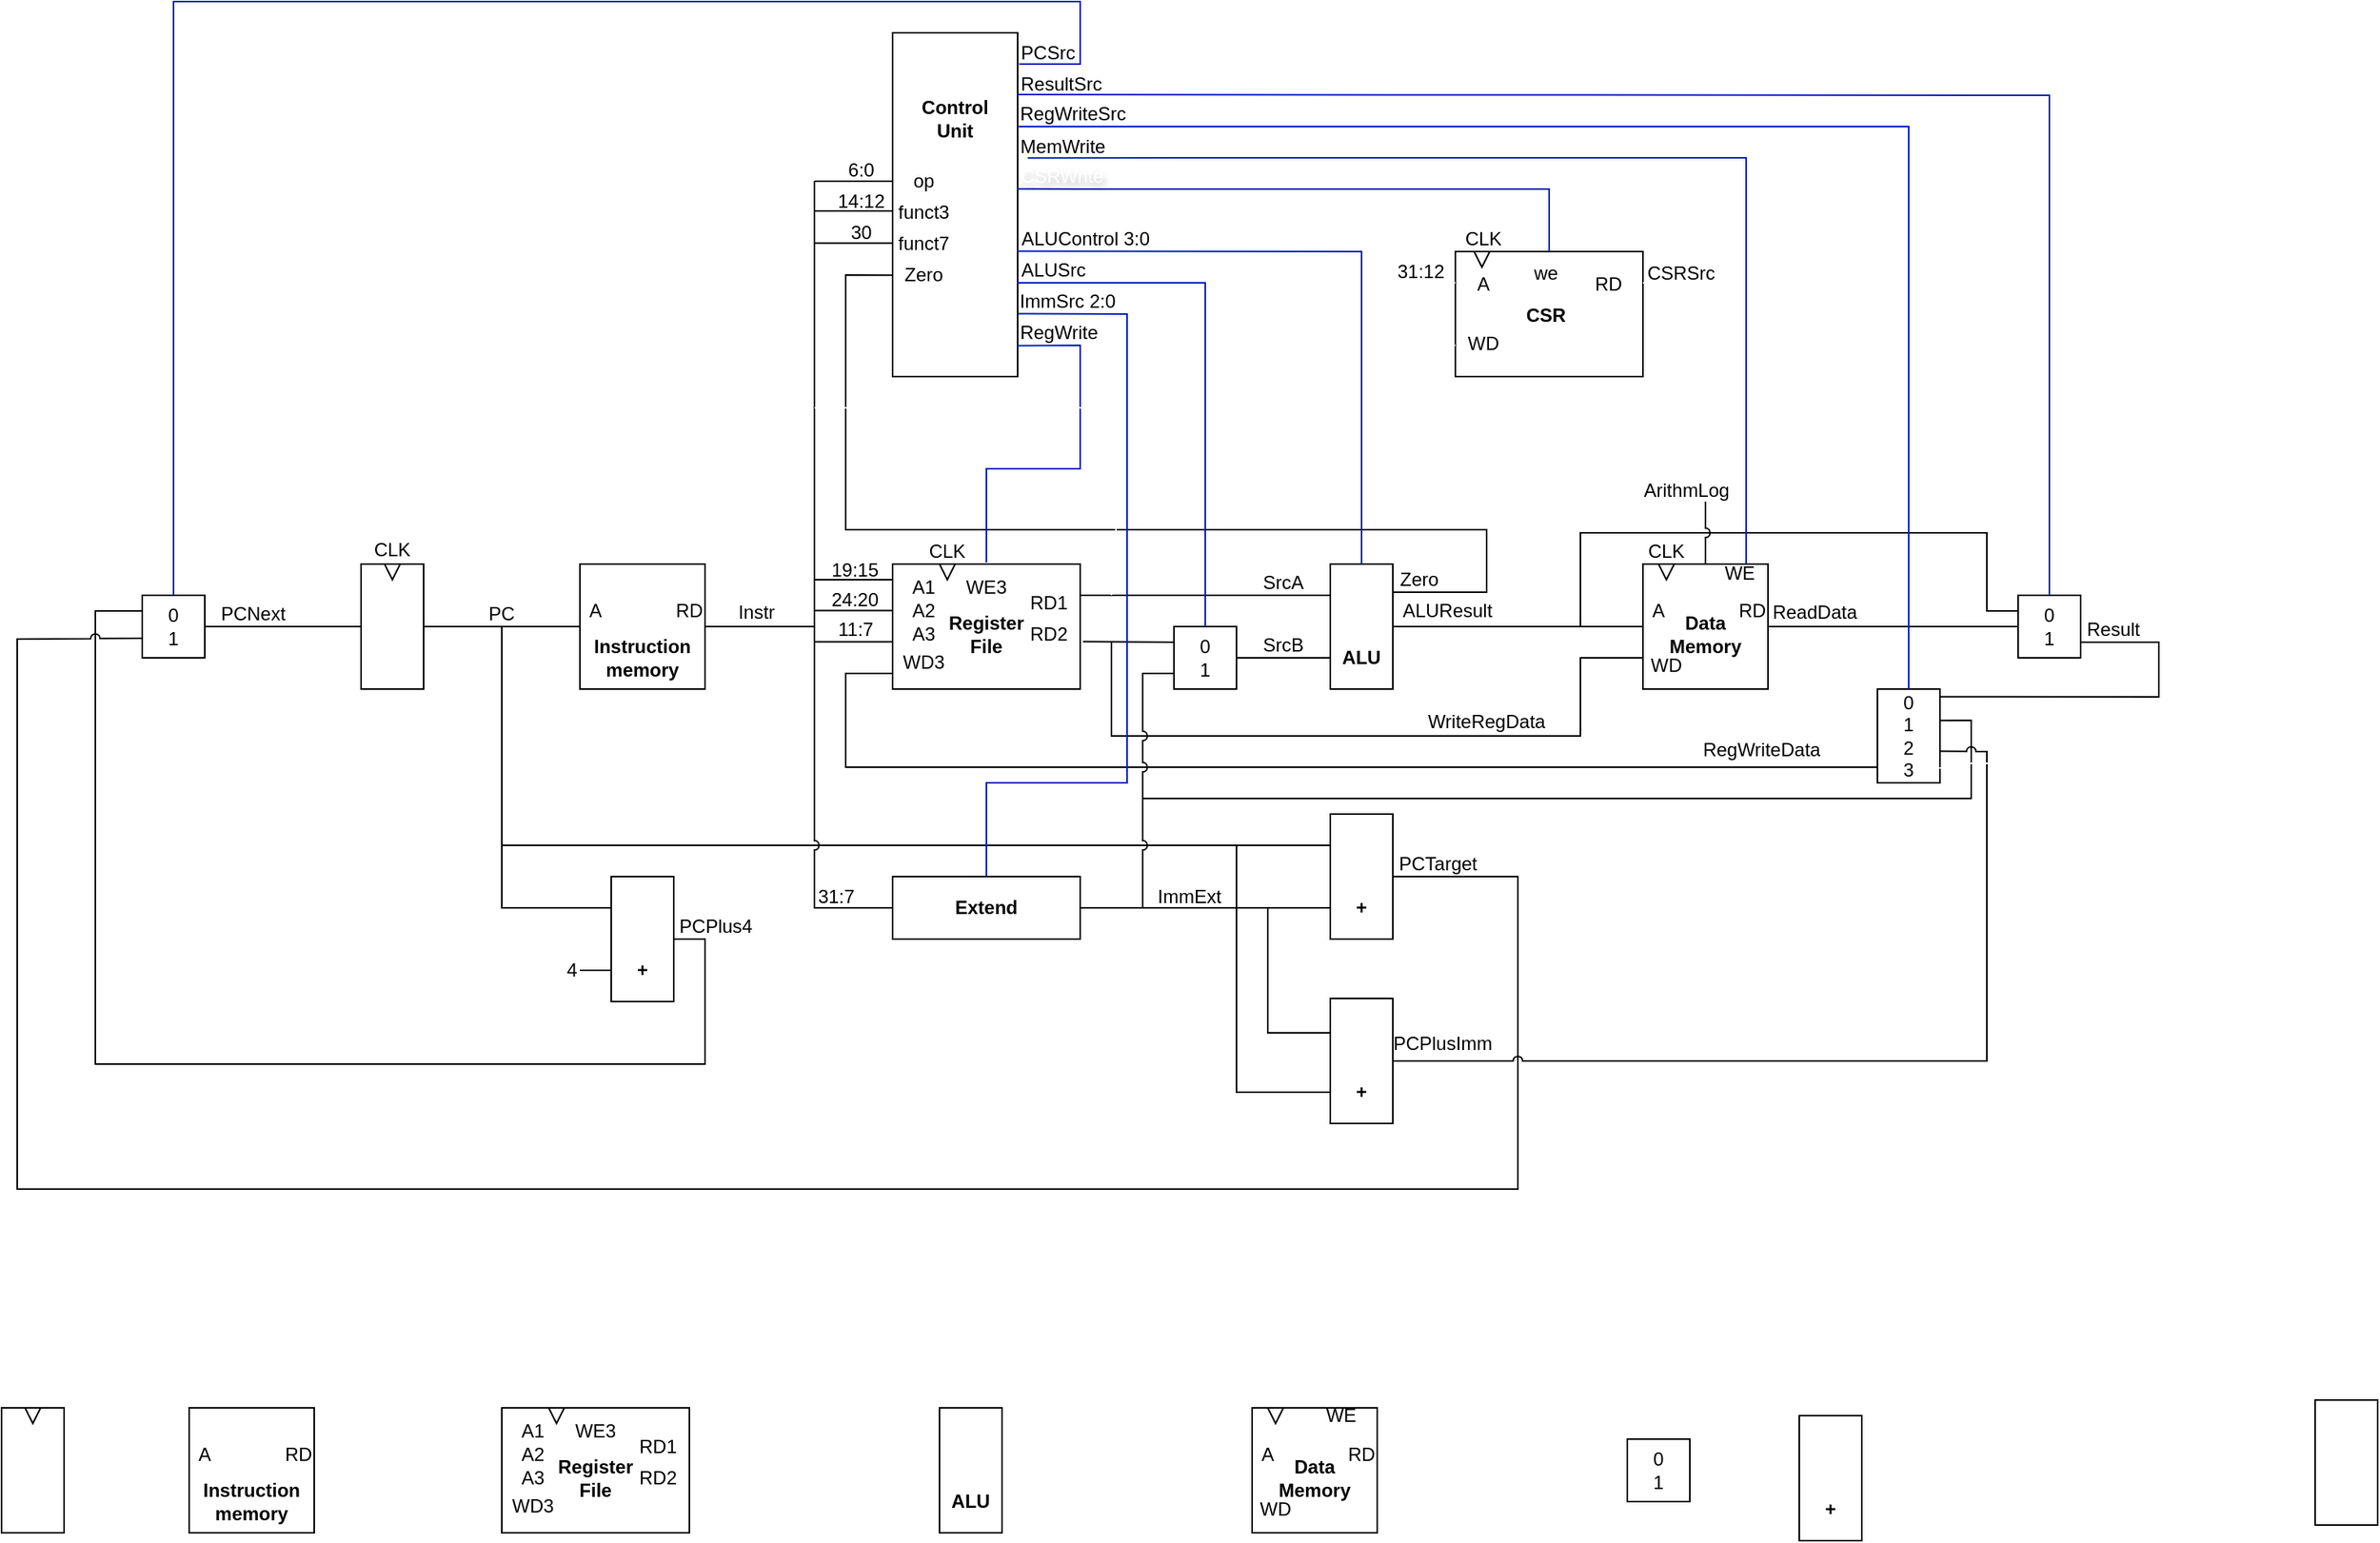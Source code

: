 <mxfile version="24.7.8">
  <diagram name="Seite-1" id="B3wQDSn_Ggxe3-jawK9m">
    <mxGraphModel dx="2018" dy="918" grid="1" gridSize="5" guides="1" tooltips="1" connect="1" arrows="1" fold="1" page="1" pageScale="1" pageWidth="827" pageHeight="1169" math="0" shadow="0">
      <root>
        <mxCell id="0" />
        <mxCell id="1" parent="0" />
        <mxCell id="v6nRL9ZyeJhq903niSc_-1" value="" style="rounded=0;whiteSpace=wrap;html=1;" parent="1" vertex="1">
          <mxGeometry x="70" y="1380" width="80" height="80" as="geometry" />
        </mxCell>
        <mxCell id="v6nRL9ZyeJhq903niSc_-2" value="&lt;b&gt;Instruction&lt;/b&gt;&lt;div&gt;&lt;b&gt;memory&lt;/b&gt;&lt;/div&gt;" style="text;html=1;align=center;verticalAlign=middle;whiteSpace=wrap;rounded=0;" parent="1" vertex="1">
          <mxGeometry x="80" y="1425" width="60" height="30" as="geometry" />
        </mxCell>
        <mxCell id="v6nRL9ZyeJhq903niSc_-3" value="A" style="text;html=1;align=center;verticalAlign=middle;whiteSpace=wrap;rounded=0;" parent="1" vertex="1">
          <mxGeometry x="50" y="1395" width="60" height="30" as="geometry" />
        </mxCell>
        <mxCell id="v6nRL9ZyeJhq903niSc_-4" value="RD" style="text;html=1;align=center;verticalAlign=middle;whiteSpace=wrap;rounded=0;" parent="1" vertex="1">
          <mxGeometry x="110" y="1395" width="60" height="30" as="geometry" />
        </mxCell>
        <mxCell id="v6nRL9ZyeJhq903niSc_-5" value="" style="rounded=0;whiteSpace=wrap;html=1;" parent="1" vertex="1">
          <mxGeometry x="270" y="1380" width="120" height="80" as="geometry" />
        </mxCell>
        <mxCell id="v6nRL9ZyeJhq903niSc_-6" value="&lt;b&gt;Register File&lt;/b&gt;" style="text;html=1;align=center;verticalAlign=middle;whiteSpace=wrap;rounded=0;" parent="1" vertex="1">
          <mxGeometry x="300" y="1410" width="60" height="30" as="geometry" />
        </mxCell>
        <mxCell id="v6nRL9ZyeJhq903niSc_-7" value="A1" style="text;html=1;align=center;verticalAlign=middle;whiteSpace=wrap;rounded=0;" parent="1" vertex="1">
          <mxGeometry x="260" y="1380" width="60" height="30" as="geometry" />
        </mxCell>
        <mxCell id="v6nRL9ZyeJhq903niSc_-8" value="A2" style="text;html=1;align=center;verticalAlign=middle;whiteSpace=wrap;rounded=0;" parent="1" vertex="1">
          <mxGeometry x="260" y="1395" width="60" height="30" as="geometry" />
        </mxCell>
        <mxCell id="v6nRL9ZyeJhq903niSc_-9" value="A3" style="text;html=1;align=center;verticalAlign=middle;whiteSpace=wrap;rounded=0;" parent="1" vertex="1">
          <mxGeometry x="260" y="1410" width="60" height="30" as="geometry" />
        </mxCell>
        <mxCell id="v6nRL9ZyeJhq903niSc_-10" value="WD3" style="text;html=1;align=center;verticalAlign=middle;whiteSpace=wrap;rounded=0;" parent="1" vertex="1">
          <mxGeometry x="260" y="1430" width="60" height="25" as="geometry" />
        </mxCell>
        <mxCell id="v6nRL9ZyeJhq903niSc_-11" value="RD1" style="text;html=1;align=center;verticalAlign=middle;whiteSpace=wrap;rounded=0;" parent="1" vertex="1">
          <mxGeometry x="340" y="1390" width="60" height="30" as="geometry" />
        </mxCell>
        <mxCell id="v6nRL9ZyeJhq903niSc_-12" value="RD2" style="text;html=1;align=center;verticalAlign=middle;whiteSpace=wrap;rounded=0;" parent="1" vertex="1">
          <mxGeometry x="340" y="1410" width="60" height="30" as="geometry" />
        </mxCell>
        <mxCell id="v6nRL9ZyeJhq903niSc_-13" value="WE3" style="text;html=1;align=center;verticalAlign=middle;whiteSpace=wrap;rounded=0;" parent="1" vertex="1">
          <mxGeometry x="300" y="1380" width="60" height="30" as="geometry" />
        </mxCell>
        <mxCell id="v6nRL9ZyeJhq903niSc_-14" value="" style="triangle;whiteSpace=wrap;html=1;rotation=90;" parent="1" vertex="1">
          <mxGeometry x="300" y="1380" width="10" height="10" as="geometry" />
        </mxCell>
        <mxCell id="v6nRL9ZyeJhq903niSc_-18" value="" style="rounded=0;whiteSpace=wrap;html=1;" parent="1" vertex="1">
          <mxGeometry x="550" y="1380" width="40" height="80" as="geometry" />
        </mxCell>
        <mxCell id="v6nRL9ZyeJhq903niSc_-19" value="&lt;b&gt;ALU&lt;/b&gt;" style="text;html=1;align=center;verticalAlign=middle;whiteSpace=wrap;rounded=0;" parent="1" vertex="1">
          <mxGeometry x="540" y="1425" width="60" height="30" as="geometry" />
        </mxCell>
        <mxCell id="v6nRL9ZyeJhq903niSc_-21" value="" style="rounded=0;whiteSpace=wrap;html=1;" parent="1" vertex="1">
          <mxGeometry x="750" y="1380" width="80" height="80" as="geometry" />
        </mxCell>
        <mxCell id="v6nRL9ZyeJhq903niSc_-22" value="&lt;b&gt;Data&lt;/b&gt;&lt;div&gt;&lt;b&gt;Memory&lt;/b&gt;&lt;/div&gt;" style="text;html=1;align=center;verticalAlign=middle;whiteSpace=wrap;rounded=0;" parent="1" vertex="1">
          <mxGeometry x="760" y="1410" width="60" height="30" as="geometry" />
        </mxCell>
        <mxCell id="v6nRL9ZyeJhq903niSc_-23" value="A" style="text;html=1;align=center;verticalAlign=middle;whiteSpace=wrap;rounded=0;" parent="1" vertex="1">
          <mxGeometry x="730" y="1395" width="60" height="30" as="geometry" />
        </mxCell>
        <mxCell id="v6nRL9ZyeJhq903niSc_-24" value="RD" style="text;html=1;align=center;verticalAlign=middle;whiteSpace=wrap;rounded=0;" parent="1" vertex="1">
          <mxGeometry x="790" y="1395" width="60" height="30" as="geometry" />
        </mxCell>
        <mxCell id="v6nRL9ZyeJhq903niSc_-25" value="WE" style="text;html=1;align=center;verticalAlign=middle;whiteSpace=wrap;rounded=0;" parent="1" vertex="1">
          <mxGeometry x="777" y="1370" width="60" height="30" as="geometry" />
        </mxCell>
        <mxCell id="v6nRL9ZyeJhq903niSc_-27" value="" style="triangle;whiteSpace=wrap;html=1;rotation=90;" parent="1" vertex="1">
          <mxGeometry x="760" y="1380" width="10" height="10" as="geometry" />
        </mxCell>
        <mxCell id="v6nRL9ZyeJhq903niSc_-28" value="WD" style="text;html=1;align=center;verticalAlign=middle;whiteSpace=wrap;rounded=0;" parent="1" vertex="1">
          <mxGeometry x="735" y="1430" width="60" height="30" as="geometry" />
        </mxCell>
        <mxCell id="v6nRL9ZyeJhq903niSc_-29" value="" style="rounded=0;whiteSpace=wrap;html=1;" parent="1" vertex="1">
          <mxGeometry x="990" y="1400" width="40" height="40" as="geometry" />
        </mxCell>
        <mxCell id="v6nRL9ZyeJhq903niSc_-30" value="0&lt;div&gt;1&lt;/div&gt;" style="text;html=1;align=center;verticalAlign=middle;whiteSpace=wrap;rounded=0;" parent="1" vertex="1">
          <mxGeometry x="980" y="1405" width="60" height="30" as="geometry" />
        </mxCell>
        <mxCell id="v6nRL9ZyeJhq903niSc_-47" value="" style="rounded=0;whiteSpace=wrap;html=1;" parent="1" vertex="1">
          <mxGeometry x="1430" y="1375" width="40" height="80" as="geometry" />
        </mxCell>
        <mxCell id="v6nRL9ZyeJhq903niSc_-49" value="" style="rounded=0;whiteSpace=wrap;html=1;" parent="1" vertex="1">
          <mxGeometry x="320" y="840" width="80" height="80" as="geometry" />
        </mxCell>
        <mxCell id="v6nRL9ZyeJhq903niSc_-50" value="&lt;b&gt;Instruction&lt;/b&gt;&lt;div&gt;&lt;b&gt;memory&lt;/b&gt;&lt;/div&gt;" style="text;html=1;align=center;verticalAlign=middle;whiteSpace=wrap;rounded=0;" parent="1" vertex="1">
          <mxGeometry x="330" y="885" width="60" height="30" as="geometry" />
        </mxCell>
        <mxCell id="v6nRL9ZyeJhq903niSc_-51" value="A" style="text;html=1;align=center;verticalAlign=middle;whiteSpace=wrap;rounded=0;" parent="1" vertex="1">
          <mxGeometry x="300" y="855" width="60" height="30" as="geometry" />
        </mxCell>
        <mxCell id="v6nRL9ZyeJhq903niSc_-52" value="RD" style="text;html=1;align=center;verticalAlign=middle;whiteSpace=wrap;rounded=0;" parent="1" vertex="1">
          <mxGeometry x="360" y="855" width="60" height="30" as="geometry" />
        </mxCell>
        <mxCell id="v6nRL9ZyeJhq903niSc_-53" value="" style="rounded=0;whiteSpace=wrap;html=1;" parent="1" vertex="1">
          <mxGeometry x="520" y="840" width="120" height="80" as="geometry" />
        </mxCell>
        <mxCell id="v6nRL9ZyeJhq903niSc_-54" value="&lt;b&gt;Register File&lt;/b&gt;" style="text;html=1;align=center;verticalAlign=middle;whiteSpace=wrap;rounded=0;" parent="1" vertex="1">
          <mxGeometry x="550" y="870" width="60" height="30" as="geometry" />
        </mxCell>
        <mxCell id="v6nRL9ZyeJhq903niSc_-55" value="A1" style="text;html=1;align=center;verticalAlign=middle;whiteSpace=wrap;rounded=0;" parent="1" vertex="1">
          <mxGeometry x="510" y="840" width="60" height="30" as="geometry" />
        </mxCell>
        <mxCell id="v6nRL9ZyeJhq903niSc_-56" value="A2" style="text;html=1;align=center;verticalAlign=middle;whiteSpace=wrap;rounded=0;" parent="1" vertex="1">
          <mxGeometry x="510" y="855" width="60" height="30" as="geometry" />
        </mxCell>
        <mxCell id="v6nRL9ZyeJhq903niSc_-57" value="A3" style="text;html=1;align=center;verticalAlign=middle;whiteSpace=wrap;rounded=0;" parent="1" vertex="1">
          <mxGeometry x="510" y="870" width="60" height="30" as="geometry" />
        </mxCell>
        <mxCell id="v6nRL9ZyeJhq903niSc_-58" value="WD3" style="text;html=1;align=center;verticalAlign=middle;whiteSpace=wrap;rounded=0;" parent="1" vertex="1">
          <mxGeometry x="510" y="890" width="60" height="25" as="geometry" />
        </mxCell>
        <mxCell id="v6nRL9ZyeJhq903niSc_-59" value="RD1" style="text;html=1;align=center;verticalAlign=middle;whiteSpace=wrap;rounded=0;" parent="1" vertex="1">
          <mxGeometry x="590" y="850" width="60" height="30" as="geometry" />
        </mxCell>
        <mxCell id="v6nRL9ZyeJhq903niSc_-60" value="RD2" style="text;html=1;align=center;verticalAlign=middle;whiteSpace=wrap;rounded=0;" parent="1" vertex="1">
          <mxGeometry x="590" y="870" width="60" height="30" as="geometry" />
        </mxCell>
        <mxCell id="v6nRL9ZyeJhq903niSc_-61" value="WE3" style="text;html=1;align=center;verticalAlign=middle;whiteSpace=wrap;rounded=0;" parent="1" vertex="1">
          <mxGeometry x="550" y="840" width="60" height="30" as="geometry" />
        </mxCell>
        <mxCell id="v6nRL9ZyeJhq903niSc_-62" value="" style="triangle;whiteSpace=wrap;html=1;rotation=90;" parent="1" vertex="1">
          <mxGeometry x="550" y="840" width="10" height="10" as="geometry" />
        </mxCell>
        <mxCell id="v6nRL9ZyeJhq903niSc_-63" value="" style="rounded=0;whiteSpace=wrap;html=1;" parent="1" vertex="1">
          <mxGeometry x="800" y="840" width="40" height="80" as="geometry" />
        </mxCell>
        <mxCell id="v6nRL9ZyeJhq903niSc_-64" value="&lt;b&gt;ALU&lt;/b&gt;" style="text;html=1;align=center;verticalAlign=middle;whiteSpace=wrap;rounded=0;" parent="1" vertex="1">
          <mxGeometry x="790" y="885" width="60" height="30" as="geometry" />
        </mxCell>
        <mxCell id="v6nRL9ZyeJhq903niSc_-65" value="" style="rounded=0;whiteSpace=wrap;html=1;" parent="1" vertex="1">
          <mxGeometry x="1000" y="840" width="80" height="80" as="geometry" />
        </mxCell>
        <mxCell id="v6nRL9ZyeJhq903niSc_-66" value="&lt;b&gt;Data&lt;/b&gt;&lt;div&gt;&lt;b&gt;Memory&lt;/b&gt;&lt;/div&gt;" style="text;html=1;align=center;verticalAlign=middle;whiteSpace=wrap;rounded=0;" parent="1" vertex="1">
          <mxGeometry x="1010" y="870" width="60" height="30" as="geometry" />
        </mxCell>
        <mxCell id="v6nRL9ZyeJhq903niSc_-67" value="A" style="text;html=1;align=center;verticalAlign=middle;whiteSpace=wrap;rounded=0;" parent="1" vertex="1">
          <mxGeometry x="980" y="855" width="60" height="30" as="geometry" />
        </mxCell>
        <mxCell id="v6nRL9ZyeJhq903niSc_-68" value="RD" style="text;html=1;align=center;verticalAlign=middle;whiteSpace=wrap;rounded=0;" parent="1" vertex="1">
          <mxGeometry x="1040" y="855" width="60" height="30" as="geometry" />
        </mxCell>
        <mxCell id="v6nRL9ZyeJhq903niSc_-69" value="WE" style="text;html=1;align=center;verticalAlign=middle;whiteSpace=wrap;rounded=0;" parent="1" vertex="1">
          <mxGeometry x="1051" y="840" width="22" height="12" as="geometry" />
        </mxCell>
        <mxCell id="v6nRL9ZyeJhq903niSc_-70" value="" style="triangle;whiteSpace=wrap;html=1;rotation=90;" parent="1" vertex="1">
          <mxGeometry x="1010" y="840" width="10" height="10" as="geometry" />
        </mxCell>
        <mxCell id="v6nRL9ZyeJhq903niSc_-71" value="WD" style="text;html=1;align=center;verticalAlign=middle;whiteSpace=wrap;rounded=0;" parent="1" vertex="1">
          <mxGeometry x="985" y="890" width="60" height="30" as="geometry" />
        </mxCell>
        <mxCell id="v6nRL9ZyeJhq903niSc_-72" value="" style="rounded=0;whiteSpace=wrap;html=1;" parent="1" vertex="1">
          <mxGeometry x="1240" y="860" width="40" height="40" as="geometry" />
        </mxCell>
        <mxCell id="v6nRL9ZyeJhq903niSc_-73" value="0&lt;div&gt;1&lt;/div&gt;" style="text;html=1;align=center;verticalAlign=middle;whiteSpace=wrap;rounded=0;" parent="1" vertex="1">
          <mxGeometry x="1230" y="865" width="60" height="30" as="geometry" />
        </mxCell>
        <mxCell id="v6nRL9ZyeJhq903niSc_-74" value="" style="rounded=0;whiteSpace=wrap;html=1;" parent="1" vertex="1">
          <mxGeometry x="800" y="1000" width="40" height="80" as="geometry" />
        </mxCell>
        <mxCell id="v6nRL9ZyeJhq903niSc_-75" value="&lt;b&gt;+&lt;/b&gt;" style="text;html=1;align=center;verticalAlign=middle;whiteSpace=wrap;rounded=0;" parent="1" vertex="1">
          <mxGeometry x="790" y="1045" width="60" height="30" as="geometry" />
        </mxCell>
        <mxCell id="v6nRL9ZyeJhq903niSc_-76" value="" style="rounded=0;whiteSpace=wrap;html=1;" parent="1" vertex="1">
          <mxGeometry x="520" y="1040" width="120" height="40" as="geometry" />
        </mxCell>
        <mxCell id="v6nRL9ZyeJhq903niSc_-77" value="&lt;b&gt;Extend&lt;/b&gt;" style="text;html=1;align=center;verticalAlign=middle;whiteSpace=wrap;rounded=0;" parent="1" vertex="1">
          <mxGeometry x="550" y="1045" width="60" height="30" as="geometry" />
        </mxCell>
        <mxCell id="v6nRL9ZyeJhq903niSc_-78" value="" style="rounded=0;whiteSpace=wrap;html=1;" parent="1" vertex="1">
          <mxGeometry x="340" y="1040" width="40" height="80" as="geometry" />
        </mxCell>
        <mxCell id="v6nRL9ZyeJhq903niSc_-79" value="&lt;b&gt;+&lt;/b&gt;" style="text;html=1;align=center;verticalAlign=middle;whiteSpace=wrap;rounded=0;" parent="1" vertex="1">
          <mxGeometry x="330" y="1085" width="60" height="30" as="geometry" />
        </mxCell>
        <mxCell id="v6nRL9ZyeJhq903niSc_-80" value="" style="rounded=0;whiteSpace=wrap;html=1;" parent="1" vertex="1">
          <mxGeometry x="1100" y="1385" width="40" height="80" as="geometry" />
        </mxCell>
        <mxCell id="v6nRL9ZyeJhq903niSc_-81" value="&lt;b&gt;+&lt;/b&gt;" style="text;html=1;align=center;verticalAlign=middle;whiteSpace=wrap;rounded=0;" parent="1" vertex="1">
          <mxGeometry x="1090" y="1430" width="60" height="30" as="geometry" />
        </mxCell>
        <mxCell id="v6nRL9ZyeJhq903niSc_-82" value="" style="rounded=0;whiteSpace=wrap;html=1;" parent="1" vertex="1">
          <mxGeometry x="40" y="860" width="40" height="40" as="geometry" />
        </mxCell>
        <mxCell id="v6nRL9ZyeJhq903niSc_-83" value="0&lt;div&gt;1&lt;/div&gt;" style="text;html=1;align=center;verticalAlign=middle;whiteSpace=wrap;rounded=0;" parent="1" vertex="1">
          <mxGeometry x="40" y="865" width="40" height="30" as="geometry" />
        </mxCell>
        <mxCell id="v6nRL9ZyeJhq903niSc_-84" value="" style="rounded=0;whiteSpace=wrap;html=1;" parent="1" vertex="1">
          <mxGeometry x="-50" y="1380" width="40" height="80" as="geometry" />
        </mxCell>
        <mxCell id="v6nRL9ZyeJhq903niSc_-86" value="" style="triangle;whiteSpace=wrap;html=1;rotation=90;" parent="1" vertex="1">
          <mxGeometry x="-35" y="1380" width="10" height="10" as="geometry" />
        </mxCell>
        <mxCell id="v6nRL9ZyeJhq903niSc_-94" value="" style="rounded=0;whiteSpace=wrap;html=1;" parent="1" vertex="1">
          <mxGeometry x="180" y="840" width="40" height="80" as="geometry" />
        </mxCell>
        <mxCell id="v6nRL9ZyeJhq903niSc_-95" value="" style="triangle;whiteSpace=wrap;html=1;rotation=90;" parent="1" vertex="1">
          <mxGeometry x="195" y="840" width="10" height="10" as="geometry" />
        </mxCell>
        <mxCell id="v6nRL9ZyeJhq903niSc_-97" value="" style="rounded=0;whiteSpace=wrap;html=1;" parent="1" vertex="1">
          <mxGeometry x="700" y="880" width="40" height="40" as="geometry" />
        </mxCell>
        <mxCell id="v6nRL9ZyeJhq903niSc_-98" value="0&lt;div&gt;1&lt;/div&gt;" style="text;html=1;align=center;verticalAlign=middle;whiteSpace=wrap;rounded=0;" parent="1" vertex="1">
          <mxGeometry x="690" y="885" width="60" height="30" as="geometry" />
        </mxCell>
        <mxCell id="v6nRL9ZyeJhq903niSc_-100" value="" style="endArrow=none;html=1;rounded=0;entryX=0;entryY=0.5;entryDx=0;entryDy=0;exitX=1;exitY=0.5;exitDx=0;exitDy=0;" parent="1" source="v6nRL9ZyeJhq903niSc_-83" target="v6nRL9ZyeJhq903niSc_-94" edge="1">
          <mxGeometry width="50" height="50" relative="1" as="geometry">
            <mxPoint x="80" y="880" as="sourcePoint" />
            <mxPoint x="180" y="879" as="targetPoint" />
          </mxGeometry>
        </mxCell>
        <mxCell id="v6nRL9ZyeJhq903niSc_-101" value="" style="endArrow=none;html=1;rounded=0;exitX=1;exitY=0.5;exitDx=0;exitDy=0;entryX=0;entryY=0.5;entryDx=0;entryDy=0;" parent="1" source="v6nRL9ZyeJhq903niSc_-94" target="v6nRL9ZyeJhq903niSc_-49" edge="1">
          <mxGeometry width="50" height="50" relative="1" as="geometry">
            <mxPoint x="160" y="960" as="sourcePoint" />
            <mxPoint x="210" y="910" as="targetPoint" />
          </mxGeometry>
        </mxCell>
        <mxCell id="v6nRL9ZyeJhq903niSc_-102" value="" style="endArrow=none;html=1;rounded=0;exitX=0;exitY=0.25;exitDx=0;exitDy=0;" parent="1" source="v6nRL9ZyeJhq903niSc_-78" edge="1">
          <mxGeometry width="50" height="50" relative="1" as="geometry">
            <mxPoint x="270" y="1040" as="sourcePoint" />
            <mxPoint x="270" y="880" as="targetPoint" />
            <Array as="points">
              <mxPoint x="270" y="1060" />
            </Array>
          </mxGeometry>
        </mxCell>
        <mxCell id="v6nRL9ZyeJhq903niSc_-103" value="" style="endArrow=none;html=1;rounded=0;exitX=0;exitY=0.75;exitDx=0;exitDy=0;" parent="1" source="v6nRL9ZyeJhq903niSc_-78" edge="1">
          <mxGeometry width="50" height="50" relative="1" as="geometry">
            <mxPoint x="170" y="980" as="sourcePoint" />
            <mxPoint x="320" y="1100" as="targetPoint" />
          </mxGeometry>
        </mxCell>
        <mxCell id="v6nRL9ZyeJhq903niSc_-104" value="" style="endArrow=none;html=1;rounded=0;exitX=1;exitY=0.5;exitDx=0;exitDy=0;entryX=0;entryY=0.25;entryDx=0;entryDy=0;" parent="1" source="v6nRL9ZyeJhq903niSc_-78" target="v6nRL9ZyeJhq903niSc_-82" edge="1">
          <mxGeometry width="50" height="50" relative="1" as="geometry">
            <mxPoint x="170" y="940" as="sourcePoint" />
            <mxPoint x="10" y="880" as="targetPoint" />
            <Array as="points">
              <mxPoint x="400" y="1080" />
              <mxPoint x="400" y="1160" />
              <mxPoint x="10" y="1160" />
              <mxPoint x="10" y="870" />
            </Array>
          </mxGeometry>
        </mxCell>
        <mxCell id="v6nRL9ZyeJhq903niSc_-105" value="PCPlus4" style="text;html=1;align=center;verticalAlign=middle;whiteSpace=wrap;rounded=0;" parent="1" vertex="1">
          <mxGeometry x="377" y="1057" width="60" height="30" as="geometry" />
        </mxCell>
        <mxCell id="v6nRL9ZyeJhq903niSc_-106" value="CLK" style="text;html=1;align=center;verticalAlign=middle;whiteSpace=wrap;rounded=0;" parent="1" vertex="1">
          <mxGeometry x="170" y="816" width="60" height="30" as="geometry" />
        </mxCell>
        <mxCell id="v6nRL9ZyeJhq903niSc_-107" value="PC" style="text;html=1;align=center;verticalAlign=middle;whiteSpace=wrap;rounded=0;" parent="1" vertex="1">
          <mxGeometry x="240" y="857" width="60" height="30" as="geometry" />
        </mxCell>
        <mxCell id="v6nRL9ZyeJhq903niSc_-108" value="" style="endArrow=none;html=1;rounded=0;" parent="1" edge="1">
          <mxGeometry width="50" height="50" relative="1" as="geometry">
            <mxPoint x="400" y="880" as="sourcePoint" />
            <mxPoint x="470" y="880" as="targetPoint" />
          </mxGeometry>
        </mxCell>
        <mxCell id="v6nRL9ZyeJhq903niSc_-109" value="Instr" style="text;html=1;align=center;verticalAlign=middle;whiteSpace=wrap;rounded=0;" parent="1" vertex="1">
          <mxGeometry x="403" y="856" width="60" height="30" as="geometry" />
        </mxCell>
        <mxCell id="v6nRL9ZyeJhq903niSc_-110" value="" style="endArrow=none;html=1;rounded=0;entryX=0;entryY=0.25;entryDx=0;entryDy=0;" parent="1" target="v6nRL9ZyeJhq903niSc_-74" edge="1">
          <mxGeometry width="50" height="50" relative="1" as="geometry">
            <mxPoint x="270" y="1020" as="sourcePoint" />
            <mxPoint x="440" y="1150" as="targetPoint" />
          </mxGeometry>
        </mxCell>
        <mxCell id="v6nRL9ZyeJhq903niSc_-111" value="4" style="text;html=1;align=center;verticalAlign=middle;whiteSpace=wrap;rounded=0;" parent="1" vertex="1">
          <mxGeometry x="285" y="1085" width="60" height="30" as="geometry" />
        </mxCell>
        <mxCell id="v6nRL9ZyeJhq903niSc_-114" value="" style="endArrow=none;html=1;rounded=0;exitX=1;exitY=0.5;exitDx=0;exitDy=0;entryX=0;entryY=0.75;entryDx=0;entryDy=0;jumpStyle=arc;" parent="1" source="v6nRL9ZyeJhq903niSc_-74" target="v6nRL9ZyeJhq903niSc_-83" edge="1">
          <mxGeometry width="50" height="50" relative="1" as="geometry">
            <mxPoint x="910" y="1020" as="sourcePoint" />
            <mxPoint x="-40" y="880" as="targetPoint" />
            <Array as="points">
              <mxPoint x="920" y="1040" />
              <mxPoint x="920" y="1240" />
              <mxPoint x="-40" y="1240" />
              <mxPoint x="-40" y="888" />
            </Array>
          </mxGeometry>
        </mxCell>
        <mxCell id="v6nRL9ZyeJhq903niSc_-115" value="" style="endArrow=none;html=1;rounded=0;entryX=0;entryY=0.75;entryDx=0;entryDy=0;exitX=1;exitY=0.5;exitDx=0;exitDy=0;" parent="1" source="v6nRL9ZyeJhq903niSc_-76" target="v6nRL9ZyeJhq903niSc_-74" edge="1">
          <mxGeometry width="50" height="50" relative="1" as="geometry">
            <mxPoint x="680" y="1190" as="sourcePoint" />
            <mxPoint x="730" y="1140" as="targetPoint" />
          </mxGeometry>
        </mxCell>
        <mxCell id="v6nRL9ZyeJhq903niSc_-116" value="PCNext" style="text;html=1;align=center;verticalAlign=middle;whiteSpace=wrap;rounded=0;" parent="1" vertex="1">
          <mxGeometry x="81" y="857" width="60" height="30" as="geometry" />
        </mxCell>
        <mxCell id="v6nRL9ZyeJhq903niSc_-117" value="PCTarget" style="text;html=1;align=center;verticalAlign=middle;whiteSpace=wrap;rounded=0;" parent="1" vertex="1">
          <mxGeometry x="839" y="1017" width="60" height="30" as="geometry" />
        </mxCell>
        <mxCell id="C3Nfjxdee0-gI_8D5c7Y-2" value="Result" style="text;html=1;align=center;verticalAlign=middle;whiteSpace=wrap;rounded=0;" parent="1" vertex="1">
          <mxGeometry x="1271" y="867" width="60" height="30" as="geometry" />
        </mxCell>
        <mxCell id="C3Nfjxdee0-gI_8D5c7Y-3" value="" style="endArrow=none;html=1;rounded=0;entryX=0;entryY=0.5;entryDx=0;entryDy=0;exitX=1;exitY=0.5;exitDx=0;exitDy=0;" parent="1" source="v6nRL9ZyeJhq903niSc_-65" target="v6nRL9ZyeJhq903niSc_-72" edge="1">
          <mxGeometry width="50" height="50" relative="1" as="geometry">
            <mxPoint x="1080" y="880" as="sourcePoint" />
            <mxPoint x="1180" y="940" as="targetPoint" />
          </mxGeometry>
        </mxCell>
        <mxCell id="C3Nfjxdee0-gI_8D5c7Y-4" value="" style="endArrow=none;html=1;rounded=0;entryX=0;entryY=0.5;entryDx=0;entryDy=0;exitX=1;exitY=0.5;exitDx=0;exitDy=0;" parent="1" source="v6nRL9ZyeJhq903niSc_-63" target="v6nRL9ZyeJhq903niSc_-65" edge="1">
          <mxGeometry width="50" height="50" relative="1" as="geometry">
            <mxPoint x="1080" y="990" as="sourcePoint" />
            <mxPoint x="1130" y="940" as="targetPoint" />
          </mxGeometry>
        </mxCell>
        <mxCell id="C3Nfjxdee0-gI_8D5c7Y-5" value="" style="endArrow=none;html=1;rounded=0;entryX=0;entryY=0.25;entryDx=0;entryDy=0;" parent="1" target="v6nRL9ZyeJhq903niSc_-72" edge="1">
          <mxGeometry width="50" height="50" relative="1" as="geometry">
            <mxPoint x="960" y="880" as="sourcePoint" />
            <mxPoint x="1200" y="860" as="targetPoint" />
            <Array as="points">
              <mxPoint x="960" y="820" />
              <mxPoint x="1220" y="820" />
              <mxPoint x="1220" y="870" />
            </Array>
          </mxGeometry>
        </mxCell>
        <mxCell id="C3Nfjxdee0-gI_8D5c7Y-6" value="ALUResult" style="text;html=1;align=center;verticalAlign=middle;whiteSpace=wrap;rounded=0;" parent="1" vertex="1">
          <mxGeometry x="845" y="855" width="60" height="30" as="geometry" />
        </mxCell>
        <mxCell id="C3Nfjxdee0-gI_8D5c7Y-7" value="ReadData" style="text;html=1;align=center;verticalAlign=middle;whiteSpace=wrap;rounded=0;" parent="1" vertex="1">
          <mxGeometry x="1080" y="856" width="60" height="30" as="geometry" />
        </mxCell>
        <mxCell id="C3Nfjxdee0-gI_8D5c7Y-8" value="" style="endArrow=none;html=1;rounded=0;entryX=0;entryY=0.25;entryDx=0;entryDy=0;exitX=1;exitY=0.25;exitDx=0;exitDy=0;" parent="1" source="v6nRL9ZyeJhq903niSc_-53" target="v6nRL9ZyeJhq903niSc_-63" edge="1">
          <mxGeometry width="50" height="50" relative="1" as="geometry">
            <mxPoint x="980" y="1040" as="sourcePoint" />
            <mxPoint x="1030" y="990" as="targetPoint" />
          </mxGeometry>
        </mxCell>
        <mxCell id="C3Nfjxdee0-gI_8D5c7Y-9" value="SrcA" style="text;html=1;align=center;verticalAlign=middle;whiteSpace=wrap;rounded=0;" parent="1" vertex="1">
          <mxGeometry x="740" y="837" width="60" height="30" as="geometry" />
        </mxCell>
        <mxCell id="C3Nfjxdee0-gI_8D5c7Y-12" value="" style="endArrow=none;html=1;rounded=0;entryX=0;entryY=0.75;entryDx=0;entryDy=0;exitX=1;exitY=0.5;exitDx=0;exitDy=0;" parent="1" source="v6nRL9ZyeJhq903niSc_-97" target="v6nRL9ZyeJhq903niSc_-63" edge="1">
          <mxGeometry width="50" height="50" relative="1" as="geometry">
            <mxPoint x="730" y="950" as="sourcePoint" />
            <mxPoint x="1030" y="990" as="targetPoint" />
          </mxGeometry>
        </mxCell>
        <mxCell id="C3Nfjxdee0-gI_8D5c7Y-13" value="SrcB" style="text;html=1;align=center;verticalAlign=middle;whiteSpace=wrap;rounded=0;" parent="1" vertex="1">
          <mxGeometry x="740" y="877" width="60" height="30" as="geometry" />
        </mxCell>
        <mxCell id="C3Nfjxdee0-gI_8D5c7Y-14" value="" style="endArrow=none;html=1;rounded=0;exitX=1.015;exitY=0.62;exitDx=0;exitDy=0;exitPerimeter=0;entryX=0;entryY=0.25;entryDx=0;entryDy=0;" parent="1" source="v6nRL9ZyeJhq903niSc_-53" target="v6nRL9ZyeJhq903niSc_-97" edge="1">
          <mxGeometry width="50" height="50" relative="1" as="geometry">
            <mxPoint x="820" y="1010" as="sourcePoint" />
            <mxPoint x="680" y="930" as="targetPoint" />
          </mxGeometry>
        </mxCell>
        <mxCell id="C3Nfjxdee0-gI_8D5c7Y-16" value="ImmExt" style="text;html=1;align=center;verticalAlign=middle;whiteSpace=wrap;rounded=0;" parent="1" vertex="1">
          <mxGeometry x="680" y="1038" width="60" height="30" as="geometry" />
        </mxCell>
        <mxCell id="C3Nfjxdee0-gI_8D5c7Y-20" value="" style="endArrow=none;html=1;rounded=0;exitX=0;exitY=0.75;exitDx=0;exitDy=0;" parent="1" source="v6nRL9ZyeJhq903niSc_-65" edge="1">
          <mxGeometry width="50" height="50" relative="1" as="geometry">
            <mxPoint x="960" y="910" as="sourcePoint" />
            <mxPoint x="660" y="890" as="targetPoint" />
            <Array as="points">
              <mxPoint x="960" y="900" />
              <mxPoint x="960" y="950" />
              <mxPoint x="660" y="950" />
            </Array>
          </mxGeometry>
        </mxCell>
        <mxCell id="C3Nfjxdee0-gI_8D5c7Y-21" value="" style="endArrow=none;html=1;rounded=0;entryX=1;entryY=0.25;entryDx=0;entryDy=0;exitX=-0.004;exitY=0.873;exitDx=0;exitDy=0;exitPerimeter=0;" parent="1" edge="1">
          <mxGeometry width="50" height="50" relative="1" as="geometry">
            <mxPoint x="519.68" y="655.14" as="sourcePoint" />
            <mxPoint x="840" y="858" as="targetPoint" />
            <Array as="points">
              <mxPoint x="490" y="655" />
              <mxPoint x="490" y="818" />
              <mxPoint x="900" y="818" />
              <mxPoint x="900" y="858" />
            </Array>
          </mxGeometry>
        </mxCell>
        <mxCell id="C3Nfjxdee0-gI_8D5c7Y-22" value="Zero" style="text;html=1;align=center;verticalAlign=middle;whiteSpace=wrap;rounded=0;" parent="1" vertex="1">
          <mxGeometry x="827" y="835" width="60" height="30" as="geometry" />
        </mxCell>
        <mxCell id="C3Nfjxdee0-gI_8D5c7Y-26" value="" style="endArrow=none;html=1;rounded=0;exitX=0;exitY=0.5;exitDx=0;exitDy=0;jumpStyle=arc;" parent="1" source="v6nRL9ZyeJhq903niSc_-76" edge="1">
          <mxGeometry width="50" height="50" relative="1" as="geometry">
            <mxPoint x="470" y="910" as="sourcePoint" />
            <mxPoint x="470" y="595" as="targetPoint" />
            <Array as="points">
              <mxPoint x="470" y="1060" />
            </Array>
          </mxGeometry>
        </mxCell>
        <mxCell id="C3Nfjxdee0-gI_8D5c7Y-27" value="19:15" style="text;html=1;align=center;verticalAlign=middle;whiteSpace=wrap;rounded=0;" parent="1" vertex="1">
          <mxGeometry x="478" y="840" width="36" height="8" as="geometry" />
        </mxCell>
        <mxCell id="C3Nfjxdee0-gI_8D5c7Y-29" value="24:20" style="text;html=1;align=center;verticalAlign=middle;whiteSpace=wrap;rounded=0;" parent="1" vertex="1">
          <mxGeometry x="483" y="859" width="26" height="8" as="geometry" />
        </mxCell>
        <mxCell id="C3Nfjxdee0-gI_8D5c7Y-30" value="11:7" style="text;html=1;align=center;verticalAlign=middle;whiteSpace=wrap;rounded=0;" parent="1" vertex="1">
          <mxGeometry x="484" y="876" width="25" height="12" as="geometry" />
        </mxCell>
        <mxCell id="C3Nfjxdee0-gI_8D5c7Y-31" value="31:7" style="text;html=1;align=center;verticalAlign=middle;whiteSpace=wrap;rounded=0;" parent="1" vertex="1">
          <mxGeometry x="454" y="1038" width="60" height="30" as="geometry" />
        </mxCell>
        <mxCell id="C3Nfjxdee0-gI_8D5c7Y-32" value="CLK" style="text;html=1;align=center;verticalAlign=middle;whiteSpace=wrap;rounded=0;" parent="1" vertex="1">
          <mxGeometry x="1003" y="825" width="24" height="13" as="geometry" />
        </mxCell>
        <mxCell id="C3Nfjxdee0-gI_8D5c7Y-33" value="CLK" style="text;html=1;align=center;verticalAlign=middle;whiteSpace=wrap;rounded=0;" parent="1" vertex="1">
          <mxGeometry x="525" y="817" width="60" height="30" as="geometry" />
        </mxCell>
        <mxCell id="C3Nfjxdee0-gI_8D5c7Y-34" value="" style="rounded=0;whiteSpace=wrap;html=1;" parent="1" vertex="1">
          <mxGeometry x="520" y="500" width="80" height="220" as="geometry" />
        </mxCell>
        <mxCell id="C3Nfjxdee0-gI_8D5c7Y-35" value="&lt;b&gt;Control&lt;/b&gt;&lt;div&gt;&lt;b&gt;Unit&lt;/b&gt;&lt;/div&gt;" style="text;html=1;align=center;verticalAlign=middle;whiteSpace=wrap;rounded=0;" parent="1" vertex="1">
          <mxGeometry x="530" y="540" width="60" height="30" as="geometry" />
        </mxCell>
        <mxCell id="C3Nfjxdee0-gI_8D5c7Y-36" value="op" style="text;html=1;align=center;verticalAlign=middle;whiteSpace=wrap;rounded=0;" parent="1" vertex="1">
          <mxGeometry x="510" y="580" width="60" height="30" as="geometry" />
        </mxCell>
        <mxCell id="C3Nfjxdee0-gI_8D5c7Y-37" value="funct3" style="text;html=1;align=center;verticalAlign=middle;whiteSpace=wrap;rounded=0;" parent="1" vertex="1">
          <mxGeometry x="510" y="600" width="60" height="30" as="geometry" />
        </mxCell>
        <mxCell id="C3Nfjxdee0-gI_8D5c7Y-38" value="funct7" style="text;html=1;align=center;verticalAlign=middle;whiteSpace=wrap;rounded=0;" parent="1" vertex="1">
          <mxGeometry x="510" y="620" width="60" height="30" as="geometry" />
        </mxCell>
        <mxCell id="C3Nfjxdee0-gI_8D5c7Y-39" value="Zero" style="text;html=1;align=center;verticalAlign=middle;whiteSpace=wrap;rounded=0;" parent="1" vertex="1">
          <mxGeometry x="510" y="640" width="60" height="30" as="geometry" />
        </mxCell>
        <mxCell id="C3Nfjxdee0-gI_8D5c7Y-40" value="" style="endArrow=none;html=1;rounded=0;entryX=0;entryY=0.5;entryDx=0;entryDy=0;" parent="1" edge="1">
          <mxGeometry width="50" height="50" relative="1" as="geometry">
            <mxPoint x="470" y="595" as="sourcePoint" />
            <mxPoint x="520" y="595" as="targetPoint" />
          </mxGeometry>
        </mxCell>
        <mxCell id="C3Nfjxdee0-gI_8D5c7Y-41" value="" style="endArrow=none;html=1;rounded=0;entryX=0.167;entryY=0.167;entryDx=0;entryDy=0;entryPerimeter=0;" parent="1" edge="1">
          <mxGeometry width="50" height="50" relative="1" as="geometry">
            <mxPoint x="470" y="614" as="sourcePoint" />
            <mxPoint x="520.02" y="614.01" as="targetPoint" />
          </mxGeometry>
        </mxCell>
        <mxCell id="C3Nfjxdee0-gI_8D5c7Y-43" value="" style="endArrow=none;html=1;rounded=0;entryX=0.001;entryY=0.598;entryDx=0;entryDy=0;entryPerimeter=0;" parent="1" edge="1">
          <mxGeometry width="50" height="50" relative="1" as="geometry">
            <mxPoint x="470" y="634.57" as="sourcePoint" />
            <mxPoint x="520" y="634.57" as="targetPoint" />
          </mxGeometry>
        </mxCell>
        <mxCell id="C3Nfjxdee0-gI_8D5c7Y-44" value="6:0" style="text;html=1;align=center;verticalAlign=middle;whiteSpace=wrap;rounded=0;" parent="1" vertex="1">
          <mxGeometry x="489" y="583" width="22" height="10" as="geometry" />
        </mxCell>
        <mxCell id="C3Nfjxdee0-gI_8D5c7Y-45" value="14:12" style="text;html=1;align=center;verticalAlign=middle;whiteSpace=wrap;rounded=0;" parent="1" vertex="1">
          <mxGeometry x="490" y="606" width="20" height="4" as="geometry" />
        </mxCell>
        <mxCell id="C3Nfjxdee0-gI_8D5c7Y-48" value="30" style="text;html=1;align=center;verticalAlign=middle;whiteSpace=wrap;rounded=0;" parent="1" vertex="1">
          <mxGeometry x="470" y="613" width="60" height="30" as="geometry" />
        </mxCell>
        <mxCell id="C3Nfjxdee0-gI_8D5c7Y-50" value="" style="endArrow=none;html=1;rounded=0;exitX=0.5;exitY=0;exitDx=0;exitDy=0;entryX=1.011;entryY=0.091;entryDx=0;entryDy=0;entryPerimeter=0;fillColor=#0050ef;strokeColor=#001DBC;" parent="1" source="v6nRL9ZyeJhq903niSc_-82" target="C3Nfjxdee0-gI_8D5c7Y-34" edge="1">
          <mxGeometry width="50" height="50" relative="1" as="geometry">
            <mxPoint x="60" y="480" as="sourcePoint" />
            <mxPoint x="600" y="523" as="targetPoint" />
            <Array as="points">
              <mxPoint x="60" y="480" />
              <mxPoint x="640" y="480" />
              <mxPoint x="640" y="520" />
            </Array>
          </mxGeometry>
        </mxCell>
        <mxCell id="C3Nfjxdee0-gI_8D5c7Y-57" value="" style="endArrow=none;html=1;rounded=0;exitX=0.5;exitY=0;exitDx=0;exitDy=0;entryX=0.998;entryY=0.91;entryDx=0;entryDy=0;entryPerimeter=0;fillColor=#0050ef;strokeColor=#001DBC;" parent="1" target="C3Nfjxdee0-gI_8D5c7Y-34" edge="1">
          <mxGeometry width="50" height="50" relative="1" as="geometry">
            <mxPoint x="580" y="839" as="sourcePoint" />
            <mxPoint x="599.66" y="658.57" as="targetPoint" />
            <Array as="points">
              <mxPoint x="580" y="779" />
              <mxPoint x="640" y="779" />
              <mxPoint x="640" y="700" />
            </Array>
          </mxGeometry>
        </mxCell>
        <mxCell id="C3Nfjxdee0-gI_8D5c7Y-58" value="PCSrc" style="text;html=1;align=center;verticalAlign=middle;whiteSpace=wrap;rounded=0;" parent="1" vertex="1">
          <mxGeometry x="602" y="507" width="35" height="12" as="geometry" />
        </mxCell>
        <mxCell id="C3Nfjxdee0-gI_8D5c7Y-61" value="MemWrite" style="text;html=1;align=center;verticalAlign=middle;whiteSpace=wrap;rounded=0;" parent="1" vertex="1">
          <mxGeometry x="603" y="569" width="52" height="8" as="geometry" />
        </mxCell>
        <mxCell id="C3Nfjxdee0-gI_8D5c7Y-64" value="ALUControl 3&lt;span style=&quot;background-color: initial;&quot;&gt;:0&lt;/span&gt;" style="text;html=1;align=center;verticalAlign=middle;whiteSpace=wrap;rounded=0;" parent="1" vertex="1">
          <mxGeometry x="600" y="626" width="87" height="12" as="geometry" />
        </mxCell>
        <mxCell id="C3Nfjxdee0-gI_8D5c7Y-65" value="ALUSrc" style="text;html=1;align=center;verticalAlign=middle;whiteSpace=wrap;rounded=0;" parent="1" vertex="1">
          <mxGeometry x="602" y="645" width="42" height="13" as="geometry" />
        </mxCell>
        <mxCell id="C3Nfjxdee0-gI_8D5c7Y-66" value="ImmSrc 2:0" style="text;html=1;align=center;verticalAlign=middle;whiteSpace=wrap;rounded=0;" parent="1" vertex="1">
          <mxGeometry x="597" y="663" width="70" height="17" as="geometry" />
        </mxCell>
        <mxCell id="C3Nfjxdee0-gI_8D5c7Y-68" value="RegWrite" style="text;html=1;align=center;verticalAlign=middle;whiteSpace=wrap;rounded=0;" parent="1" vertex="1">
          <mxGeometry x="600" y="686" width="53" height="12" as="geometry" />
        </mxCell>
        <mxCell id="DZhlKKudwnjn35hS569I-3" value="" style="rounded=0;whiteSpace=wrap;html=1;" parent="1" vertex="1">
          <mxGeometry x="1150" y="920" width="40" height="60" as="geometry" />
        </mxCell>
        <mxCell id="DZhlKKudwnjn35hS569I-4" value="0&lt;div&gt;1&lt;br&gt;2&lt;/div&gt;&lt;div&gt;3&lt;/div&gt;" style="text;html=1;align=center;verticalAlign=middle;whiteSpace=wrap;rounded=0;" parent="1" vertex="1">
          <mxGeometry x="1160" y="935" width="20" height="30" as="geometry" />
        </mxCell>
        <mxCell id="DZhlKKudwnjn35hS569I-5" value="" style="endArrow=none;html=1;rounded=0;exitX=1;exitY=0.75;exitDx=0;exitDy=0;entryX=1.006;entryY=0.081;entryDx=0;entryDy=0;entryPerimeter=0;" parent="1" source="v6nRL9ZyeJhq903niSc_-72" target="DZhlKKudwnjn35hS569I-3" edge="1">
          <mxGeometry width="50" height="50" relative="1" as="geometry">
            <mxPoint x="1320" y="975" as="sourcePoint" />
            <mxPoint x="1330" y="950" as="targetPoint" />
            <Array as="points">
              <mxPoint x="1330" y="890" />
              <mxPoint x="1330" y="925" />
            </Array>
          </mxGeometry>
        </mxCell>
        <mxCell id="DZhlKKudwnjn35hS569I-7" value="" style="endArrow=none;html=1;rounded=0;jumpStyle=none;" parent="1" edge="1">
          <mxGeometry width="50" height="50" relative="1" as="geometry">
            <mxPoint x="520" y="910" as="sourcePoint" />
            <mxPoint x="1150" y="970" as="targetPoint" />
            <Array as="points">
              <mxPoint x="490" y="910" />
              <mxPoint x="490" y="970" />
            </Array>
          </mxGeometry>
        </mxCell>
        <mxCell id="DZhlKKudwnjn35hS569I-8" value="RegWriteData" style="text;html=1;align=center;verticalAlign=middle;whiteSpace=wrap;rounded=0;" parent="1" vertex="1">
          <mxGeometry x="1046" y="944" width="60" height="30" as="geometry" />
        </mxCell>
        <mxCell id="DZhlKKudwnjn35hS569I-11" value="RegWriteSrc" style="text;html=1;align=center;verticalAlign=middle;whiteSpace=wrap;rounded=0;" parent="1" vertex="1">
          <mxGeometry x="605" y="546" width="61" height="11" as="geometry" />
        </mxCell>
        <mxCell id="DZhlKKudwnjn35hS569I-16" value="WriteRegData" style="text;html=1;align=center;verticalAlign=middle;whiteSpace=wrap;rounded=0;" parent="1" vertex="1">
          <mxGeometry x="870" y="926" width="60" height="30" as="geometry" />
        </mxCell>
        <mxCell id="EbJqxrEcjXYbesQZUvde-1" value="ResultSrc" style="text;html=1;align=center;verticalAlign=middle;whiteSpace=wrap;rounded=0;" vertex="1" parent="1">
          <mxGeometry x="598" y="527" width="60" height="12" as="geometry" />
        </mxCell>
        <mxCell id="C3Nfjxdee0-gI_8D5c7Y-15" value="" style="endArrow=none;html=1;rounded=0;entryX=0;entryY=0.75;entryDx=0;entryDy=0;jumpStyle=arc;" parent="1" target="v6nRL9ZyeJhq903niSc_-97" edge="1">
          <mxGeometry width="50" height="50" relative="1" as="geometry">
            <mxPoint x="680" y="1060" as="sourcePoint" />
            <mxPoint x="680" y="910" as="targetPoint" />
            <Array as="points">
              <mxPoint x="680" y="910" />
            </Array>
          </mxGeometry>
        </mxCell>
        <mxCell id="DZhlKKudwnjn35hS569I-6" value="" style="endArrow=none;html=1;rounded=0;jumpStyle=none;entryX=0.995;entryY=0.335;entryDx=0;entryDy=0;entryPerimeter=0;" parent="1" edge="1" target="DZhlKKudwnjn35hS569I-3">
          <mxGeometry width="50" height="50" relative="1" as="geometry">
            <mxPoint x="680" y="990" as="sourcePoint" />
            <mxPoint x="1190" y="960" as="targetPoint" />
            <Array as="points">
              <mxPoint x="1210" y="990" />
              <mxPoint x="1210" y="940" />
            </Array>
          </mxGeometry>
        </mxCell>
        <mxCell id="C3Nfjxdee0-gI_8D5c7Y-23" value="" style="endArrow=none;html=1;rounded=0;" parent="1" edge="1">
          <mxGeometry width="50" height="50" relative="1" as="geometry">
            <mxPoint x="470" y="850" as="sourcePoint" />
            <mxPoint x="520" y="850" as="targetPoint" />
          </mxGeometry>
        </mxCell>
        <mxCell id="C3Nfjxdee0-gI_8D5c7Y-24" value="" style="endArrow=none;html=1;rounded=0;" parent="1" edge="1">
          <mxGeometry width="50" height="50" relative="1" as="geometry">
            <mxPoint x="470" y="869.75" as="sourcePoint" />
            <mxPoint x="520" y="869.75" as="targetPoint" />
            <Array as="points">
              <mxPoint x="490" y="869.75" />
            </Array>
          </mxGeometry>
        </mxCell>
        <mxCell id="C3Nfjxdee0-gI_8D5c7Y-25" value="" style="endArrow=none;html=1;rounded=0;" parent="1" edge="1">
          <mxGeometry width="50" height="50" relative="1" as="geometry">
            <mxPoint x="470" y="889.75" as="sourcePoint" />
            <mxPoint x="520" y="889.75" as="targetPoint" />
          </mxGeometry>
        </mxCell>
        <mxCell id="EbJqxrEcjXYbesQZUvde-3" value="" style="endArrow=none;html=1;rounded=0;exitX=0;exitY=0.75;exitDx=0;exitDy=0;" edge="1" parent="1" source="EbJqxrEcjXYbesQZUvde-6">
          <mxGeometry width="50" height="50" relative="1" as="geometry">
            <mxPoint x="770" y="1140" as="sourcePoint" />
            <mxPoint x="740" y="1020" as="targetPoint" />
            <Array as="points">
              <mxPoint x="740" y="1178" />
            </Array>
          </mxGeometry>
        </mxCell>
        <mxCell id="EbJqxrEcjXYbesQZUvde-4" value="" style="endArrow=none;html=1;rounded=0;exitX=0.013;exitY=0.275;exitDx=0;exitDy=0;exitPerimeter=0;" edge="1" parent="1" source="EbJqxrEcjXYbesQZUvde-6">
          <mxGeometry width="50" height="50" relative="1" as="geometry">
            <mxPoint x="800" y="1138" as="sourcePoint" />
            <mxPoint x="760" y="1060" as="targetPoint" />
            <Array as="points">
              <mxPoint x="760" y="1140" />
            </Array>
          </mxGeometry>
        </mxCell>
        <mxCell id="EbJqxrEcjXYbesQZUvde-6" value="" style="rounded=0;whiteSpace=wrap;html=1;" vertex="1" parent="1">
          <mxGeometry x="800" y="1118" width="40" height="80" as="geometry" />
        </mxCell>
        <mxCell id="EbJqxrEcjXYbesQZUvde-7" value="&lt;b&gt;+&lt;/b&gt;" style="text;html=1;align=center;verticalAlign=middle;whiteSpace=wrap;rounded=0;" vertex="1" parent="1">
          <mxGeometry x="790" y="1163" width="60" height="30" as="geometry" />
        </mxCell>
        <mxCell id="EbJqxrEcjXYbesQZUvde-9" value="" style="endArrow=none;html=1;rounded=0;exitX=1;exitY=0.5;exitDx=0;exitDy=0;entryX=1.002;entryY=0.663;entryDx=0;entryDy=0;jumpStyle=arc;entryPerimeter=0;" edge="1" parent="1" source="EbJqxrEcjXYbesQZUvde-6" target="DZhlKKudwnjn35hS569I-3">
          <mxGeometry width="50" height="50" relative="1" as="geometry">
            <mxPoint x="844" y="1168" as="sourcePoint" />
            <mxPoint x="1220" y="960" as="targetPoint" />
            <Array as="points">
              <mxPoint x="1220" y="1158" />
              <mxPoint x="1220" y="960" />
            </Array>
          </mxGeometry>
        </mxCell>
        <mxCell id="EbJqxrEcjXYbesQZUvde-11" value="PCPlusImm" style="text;html=1;align=center;verticalAlign=middle;whiteSpace=wrap;rounded=0;" vertex="1" parent="1">
          <mxGeometry x="842" y="1132" width="60" height="30" as="geometry" />
        </mxCell>
        <mxCell id="EbJqxrEcjXYbesQZUvde-13" value="" style="endArrow=none;html=1;rounded=0;entryX=0.5;entryY=0;entryDx=0;entryDy=0;jumpStyle=arc;" edge="1" parent="1" target="v6nRL9ZyeJhq903niSc_-65">
          <mxGeometry width="50" height="50" relative="1" as="geometry">
            <mxPoint x="1040" y="800" as="sourcePoint" />
            <mxPoint x="975" y="865" as="targetPoint" />
          </mxGeometry>
        </mxCell>
        <mxCell id="EbJqxrEcjXYbesQZUvde-14" value="ArithmLog" style="text;html=1;align=center;verticalAlign=middle;whiteSpace=wrap;rounded=0;" vertex="1" parent="1">
          <mxGeometry x="998" y="785" width="60" height="15" as="geometry" />
        </mxCell>
        <mxCell id="EbJqxrEcjXYbesQZUvde-15" value="" style="rounded=0;whiteSpace=wrap;html=1;" vertex="1" parent="1">
          <mxGeometry x="880" y="640" width="120" height="80" as="geometry" />
        </mxCell>
        <mxCell id="EbJqxrEcjXYbesQZUvde-16" value="&lt;b&gt;CSR&lt;/b&gt;" style="text;html=1;align=center;verticalAlign=middle;whiteSpace=wrap;rounded=0;" vertex="1" parent="1">
          <mxGeometry x="908" y="666" width="60" height="30" as="geometry" />
        </mxCell>
        <mxCell id="EbJqxrEcjXYbesQZUvde-17" value="A" style="text;html=1;align=center;verticalAlign=middle;whiteSpace=wrap;rounded=0;" vertex="1" parent="1">
          <mxGeometry x="868" y="646" width="60" height="30" as="geometry" />
        </mxCell>
        <mxCell id="EbJqxrEcjXYbesQZUvde-18" value="RD" style="text;html=1;align=center;verticalAlign=middle;whiteSpace=wrap;rounded=0;" vertex="1" parent="1">
          <mxGeometry x="948" y="646" width="60" height="30" as="geometry" />
        </mxCell>
        <mxCell id="EbJqxrEcjXYbesQZUvde-19" value="WD" style="text;html=1;align=center;verticalAlign=middle;whiteSpace=wrap;rounded=0;" vertex="1" parent="1">
          <mxGeometry x="868" y="686" width="60" height="25" as="geometry" />
        </mxCell>
        <mxCell id="EbJqxrEcjXYbesQZUvde-21" value="we" style="text;html=1;align=center;verticalAlign=middle;whiteSpace=wrap;rounded=0;" vertex="1" parent="1">
          <mxGeometry x="908" y="641" width="60" height="25" as="geometry" />
        </mxCell>
        <mxCell id="EbJqxrEcjXYbesQZUvde-22" value="" style="endArrow=none;html=1;rounded=0;exitX=1;exitY=0.25;exitDx=0;exitDy=0;fillColor=#a20025;strokeColor=#ffffff;entryX=0.991;entryY=0.841;entryDx=0;entryDy=0;entryPerimeter=0;jumpStyle=arc;" edge="1" parent="1" source="EbJqxrEcjXYbesQZUvde-15" target="DZhlKKudwnjn35hS569I-3">
          <mxGeometry width="50" height="50" relative="1" as="geometry">
            <mxPoint x="395" y="770" as="sourcePoint" />
            <mxPoint x="1190" y="945" as="targetPoint" />
            <Array as="points">
              <mxPoint x="1340" y="660" />
              <mxPoint x="1340" y="970" />
            </Array>
          </mxGeometry>
        </mxCell>
        <mxCell id="EbJqxrEcjXYbesQZUvde-23" value="" style="endArrow=none;html=1;rounded=0;entryX=0;entryY=0.25;entryDx=0;entryDy=0;fillColor=#a20025;strokeColor=#FFFFFF;" edge="1" parent="1" target="EbJqxrEcjXYbesQZUvde-15">
          <mxGeometry width="50" height="50" relative="1" as="geometry">
            <mxPoint x="470" y="740" as="sourcePoint" />
            <mxPoint x="205" y="665" as="targetPoint" />
            <Array as="points">
              <mxPoint x="740" y="740" />
              <mxPoint x="740" y="700" />
              <mxPoint x="740" y="661" />
            </Array>
          </mxGeometry>
        </mxCell>
        <mxCell id="EbJqxrEcjXYbesQZUvde-26" value="31:12" style="text;html=1;align=center;verticalAlign=middle;whiteSpace=wrap;rounded=0;" vertex="1" parent="1">
          <mxGeometry x="840" y="649" width="36" height="8" as="geometry" />
        </mxCell>
        <mxCell id="EbJqxrEcjXYbesQZUvde-27" value="" style="endArrow=none;html=1;rounded=0;entryX=0;entryY=0.75;entryDx=0;entryDy=0;jumpStyle=arc;fillColor=#a20025;strokeColor=#ffffff;" edge="1" parent="1" target="EbJqxrEcjXYbesQZUvde-15">
          <mxGeometry width="50" height="50" relative="1" as="geometry">
            <mxPoint x="660" y="860" as="sourcePoint" />
            <mxPoint x="450" y="680" as="targetPoint" />
            <Array as="points">
              <mxPoint x="660" y="760" />
              <mxPoint x="800" y="760" />
              <mxPoint x="800" y="700" />
            </Array>
          </mxGeometry>
        </mxCell>
        <mxCell id="EbJqxrEcjXYbesQZUvde-29" value="" style="endArrow=none;html=1;rounded=0;exitX=0.5;exitY=0;exitDx=0;exitDy=0;fillColor=#0050ef;strokeColor=#001DBC;entryX=0.993;entryY=0.454;entryDx=0;entryDy=0;entryPerimeter=0;textShadow=1;" edge="1" parent="1" source="EbJqxrEcjXYbesQZUvde-15" target="C3Nfjxdee0-gI_8D5c7Y-34">
          <mxGeometry width="50" height="50" relative="1" as="geometry">
            <mxPoint x="260" y="505" as="sourcePoint" />
            <mxPoint x="440" y="500" as="targetPoint" />
            <Array as="points">
              <mxPoint x="940" y="600" />
              <mxPoint x="640" y="600" />
            </Array>
          </mxGeometry>
        </mxCell>
        <mxCell id="EbJqxrEcjXYbesQZUvde-30" value="CSRWrite" style="text;html=1;align=center;verticalAlign=middle;whiteSpace=wrap;rounded=0;fontColor=#ffffff;textShadow=1;" vertex="1" parent="1">
          <mxGeometry x="601" y="577" width="55" height="30" as="geometry" />
        </mxCell>
        <mxCell id="EbJqxrEcjXYbesQZUvde-32" value="CSRSrc" style="text;html=1;align=center;verticalAlign=middle;whiteSpace=wrap;rounded=0;" vertex="1" parent="1">
          <mxGeometry x="1002" y="649" width="45" height="9" as="geometry" />
        </mxCell>
        <mxCell id="EbJqxrEcjXYbesQZUvde-33" value="" style="triangle;whiteSpace=wrap;html=1;rotation=90;" vertex="1" parent="1">
          <mxGeometry x="892" y="640" width="10" height="10" as="geometry" />
        </mxCell>
        <mxCell id="EbJqxrEcjXYbesQZUvde-34" value="CLK" style="text;html=1;align=center;verticalAlign=middle;whiteSpace=wrap;rounded=0;" vertex="1" parent="1">
          <mxGeometry x="886" y="625" width="24" height="13" as="geometry" />
        </mxCell>
        <mxCell id="C3Nfjxdee0-gI_8D5c7Y-51" value="" style="endArrow=none;html=1;rounded=0;exitX=-0.019;exitY=0.118;exitDx=0;exitDy=0;entryX=0.5;entryY=0;entryDx=0;entryDy=0;exitPerimeter=0;fillColor=#0050ef;strokeColor=#001DBC;" parent="1" target="v6nRL9ZyeJhq903niSc_-72" edge="1">
          <mxGeometry width="50" height="50" relative="1" as="geometry">
            <mxPoint x="599.86" y="539.54" as="sourcePoint" />
            <mxPoint x="1280" y="810" as="targetPoint" />
            <Array as="points">
              <mxPoint x="1260" y="540" />
            </Array>
          </mxGeometry>
        </mxCell>
        <mxCell id="DZhlKKudwnjn35hS569I-10" value="" style="endArrow=none;html=1;rounded=0;entryX=1.008;entryY=0.273;entryDx=0;entryDy=0;entryPerimeter=0;fillColor=#0050ef;strokeColor=#001DBC;exitX=0.5;exitY=0;exitDx=0;exitDy=0;" parent="1" source="DZhlKKudwnjn35hS569I-3" edge="1" target="C3Nfjxdee0-gI_8D5c7Y-34">
          <mxGeometry width="50" height="50" relative="1" as="geometry">
            <mxPoint x="1170" y="920" as="sourcePoint" />
            <mxPoint x="705" y="560" as="targetPoint" />
            <Array as="points">
              <mxPoint x="1170" y="560" />
            </Array>
          </mxGeometry>
        </mxCell>
        <mxCell id="C3Nfjxdee0-gI_8D5c7Y-52" value="" style="endArrow=none;html=1;rounded=0;entryX=0.75;entryY=0;entryDx=0;entryDy=0;exitX=1.005;exitY=0.364;exitDx=0;exitDy=0;exitPerimeter=0;fillColor=#0050ef;strokeColor=#001DBC;" parent="1" edge="1">
          <mxGeometry width="50" height="50" relative="1" as="geometry">
            <mxPoint x="606.4" y="580.08" as="sourcePoint" />
            <mxPoint x="1066" y="840" as="targetPoint" />
            <Array as="points">
              <mxPoint x="1066" y="580" />
            </Array>
          </mxGeometry>
        </mxCell>
        <mxCell id="C3Nfjxdee0-gI_8D5c7Y-53" value="" style="endArrow=none;html=1;rounded=0;entryX=0.997;entryY=0.635;entryDx=0;entryDy=0;exitX=0.5;exitY=0;exitDx=0;exitDy=0;entryPerimeter=0;fillColor=#0050ef;strokeColor=#001DBC;" parent="1" source="v6nRL9ZyeJhq903niSc_-63" target="C3Nfjxdee0-gI_8D5c7Y-34" edge="1">
          <mxGeometry width="50" height="50" relative="1" as="geometry">
            <mxPoint x="810" y="600" as="sourcePoint" />
            <mxPoint x="890" y="790" as="targetPoint" />
            <Array as="points">
              <mxPoint x="820" y="640" />
            </Array>
          </mxGeometry>
        </mxCell>
        <mxCell id="C3Nfjxdee0-gI_8D5c7Y-55" value="" style="endArrow=none;html=1;rounded=0;entryX=0.995;entryY=0.727;entryDx=0;entryDy=0;exitX=0.5;exitY=0;exitDx=0;exitDy=0;entryPerimeter=0;fillColor=#0050ef;strokeColor=#001DBC;" parent="1" source="v6nRL9ZyeJhq903niSc_-97" target="C3Nfjxdee0-gI_8D5c7Y-34" edge="1">
          <mxGeometry width="50" height="50" relative="1" as="geometry">
            <mxPoint x="730" y="750" as="sourcePoint" />
            <mxPoint x="910" y="730" as="targetPoint" />
            <Array as="points">
              <mxPoint x="720" y="660" />
            </Array>
          </mxGeometry>
        </mxCell>
        <mxCell id="C3Nfjxdee0-gI_8D5c7Y-56" value="" style="endArrow=none;html=1;rounded=0;entryX=1.005;entryY=0.817;entryDx=0;entryDy=0;exitX=0.5;exitY=0;exitDx=0;exitDy=0;entryPerimeter=0;fillColor=#0050ef;strokeColor=#001DBC;" parent="1" source="v6nRL9ZyeJhq903niSc_-76" target="C3Nfjxdee0-gI_8D5c7Y-34" edge="1">
          <mxGeometry width="50" height="50" relative="1" as="geometry">
            <mxPoint x="580" y="980" as="sourcePoint" />
            <mxPoint x="599.88" y="659.68" as="targetPoint" />
            <Array as="points">
              <mxPoint x="580" y="980" />
              <mxPoint x="670" y="980" />
              <mxPoint x="670" y="680" />
            </Array>
          </mxGeometry>
        </mxCell>
      </root>
    </mxGraphModel>
  </diagram>
</mxfile>
